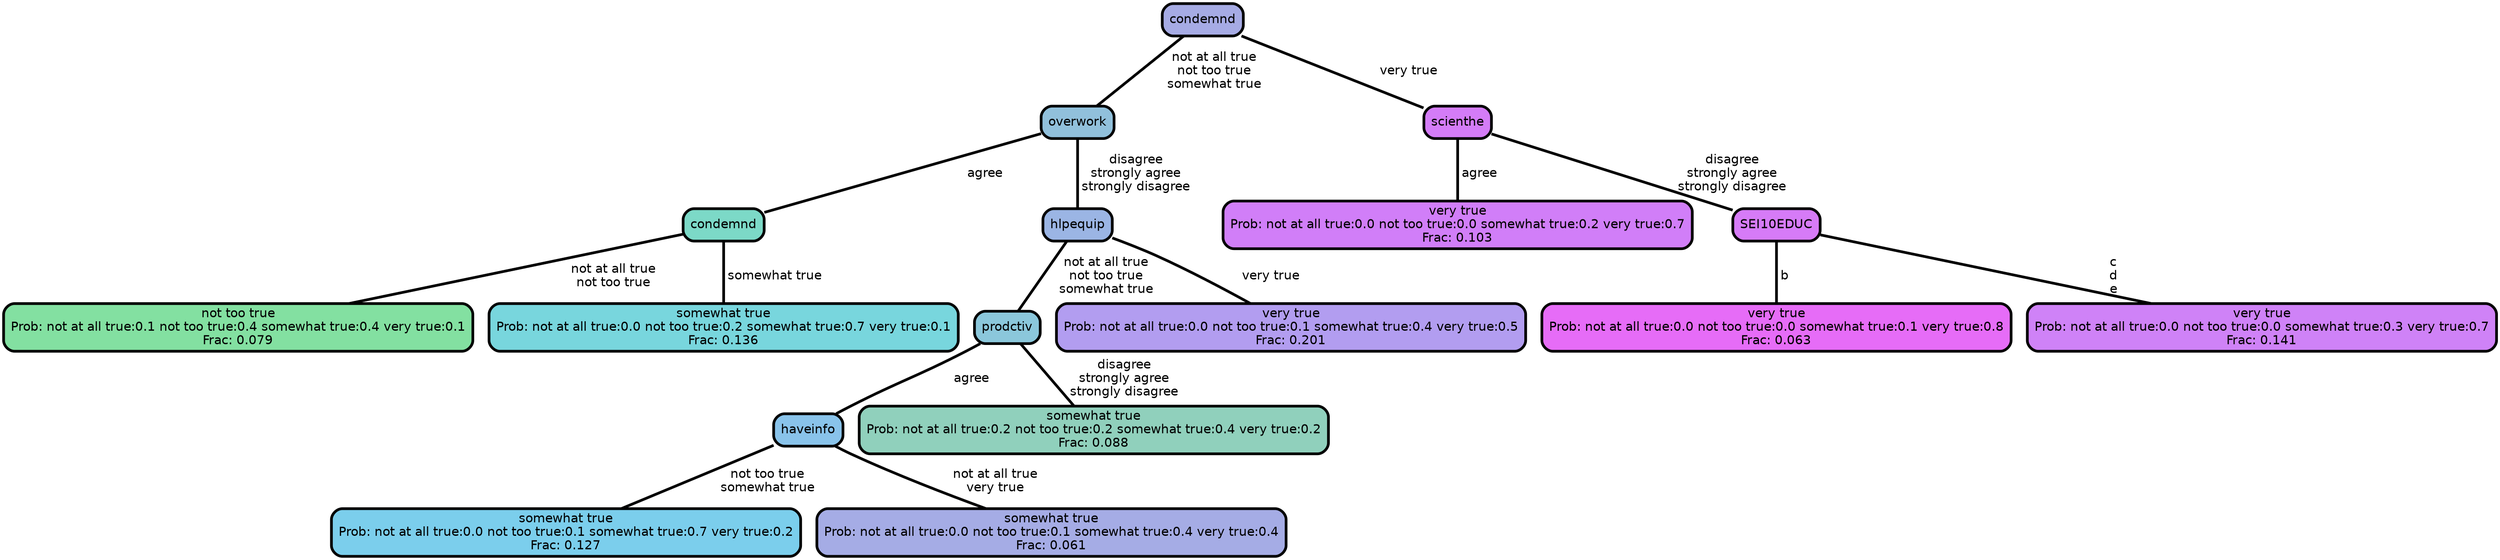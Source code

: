 graph Tree {
node [shape=box, style="filled, rounded",color="black",penwidth="3",fontcolor="black",                 fontname=helvetica] ;
graph [ranksep="0 equally", splines=straight,                 bgcolor=transparent, dpi=200] ;
edge [fontname=helvetica, color=black] ;
0 [label="not too true
Prob: not at all true:0.1 not too true:0.4 somewhat true:0.4 very true:0.1
Frac: 0.079", fillcolor="#83e0a1"] ;
1 [label="condemnd", fillcolor="#7cd9c7"] ;
2 [label="somewhat true
Prob: not at all true:0.0 not too true:0.2 somewhat true:0.7 very true:0.1
Frac: 0.136", fillcolor="#78d6dd"] ;
3 [label="overwork", fillcolor="#91c0db"] ;
4 [label="somewhat true
Prob: not at all true:0.0 not too true:0.1 somewhat true:0.7 very true:0.2
Frac: 0.127", fillcolor="#7bceec"] ;
5 [label="haveinfo", fillcolor="#89c3ea"] ;
6 [label="somewhat true
Prob: not at all true:0.0 not too true:0.1 somewhat true:0.4 very true:0.4
Frac: 0.061", fillcolor="#a5ace5"] ;
7 [label="prodctiv", fillcolor="#8bc7db"] ;
8 [label="somewhat true
Prob: not at all true:0.2 not too true:0.2 somewhat true:0.4 very true:0.2
Frac: 0.088", fillcolor="#90d0bc"] ;
9 [label="hlpequip", fillcolor="#9bb5e4"] ;
10 [label="very true
Prob: not at all true:0.0 not too true:0.1 somewhat true:0.4 very true:0.5
Frac: 0.201", fillcolor="#b29df0"] ;
11 [label="condemnd", fillcolor="#a6abe4"] ;
12 [label="very true
Prob: not at all true:0.0 not too true:0.0 somewhat true:0.2 very true:0.7
Frac: 0.103", fillcolor="#d17ef8"] ;
13 [label="scienthe", fillcolor="#d47cf7"] ;
14 [label="very true
Prob: not at all true:0.0 not too true:0.0 somewhat true:0.1 very true:0.8
Frac: 0.063", fillcolor="#e66cf7"] ;
15 [label="SEI10EDUC", fillcolor="#d67bf7"] ;
16 [label="very true
Prob: not at all true:0.0 not too true:0.0 somewhat true:0.3 very true:0.7
Frac: 0.141", fillcolor="#cf82f7"] ;
1 -- 0 [label=" not at all true\n not too true",penwidth=3] ;
1 -- 2 [label=" somewhat true",penwidth=3] ;
3 -- 1 [label=" agree",penwidth=3] ;
3 -- 9 [label=" disagree\n strongly agree\n strongly disagree",penwidth=3] ;
5 -- 4 [label=" not too true\n somewhat true",penwidth=3] ;
5 -- 6 [label=" not at all true\n very true",penwidth=3] ;
7 -- 5 [label=" agree",penwidth=3] ;
7 -- 8 [label=" disagree\n strongly agree\n strongly disagree",penwidth=3] ;
9 -- 7 [label=" not at all true\n not too true\n somewhat true",penwidth=3] ;
9 -- 10 [label=" very true",penwidth=3] ;
11 -- 3 [label=" not at all true\n not too true\n somewhat true",penwidth=3] ;
11 -- 13 [label=" very true",penwidth=3] ;
13 -- 12 [label=" agree",penwidth=3] ;
13 -- 15 [label=" disagree\n strongly agree\n strongly disagree",penwidth=3] ;
15 -- 14 [label=" b",penwidth=3] ;
15 -- 16 [label=" c\n d\n e",penwidth=3] ;
{rank = same;}}